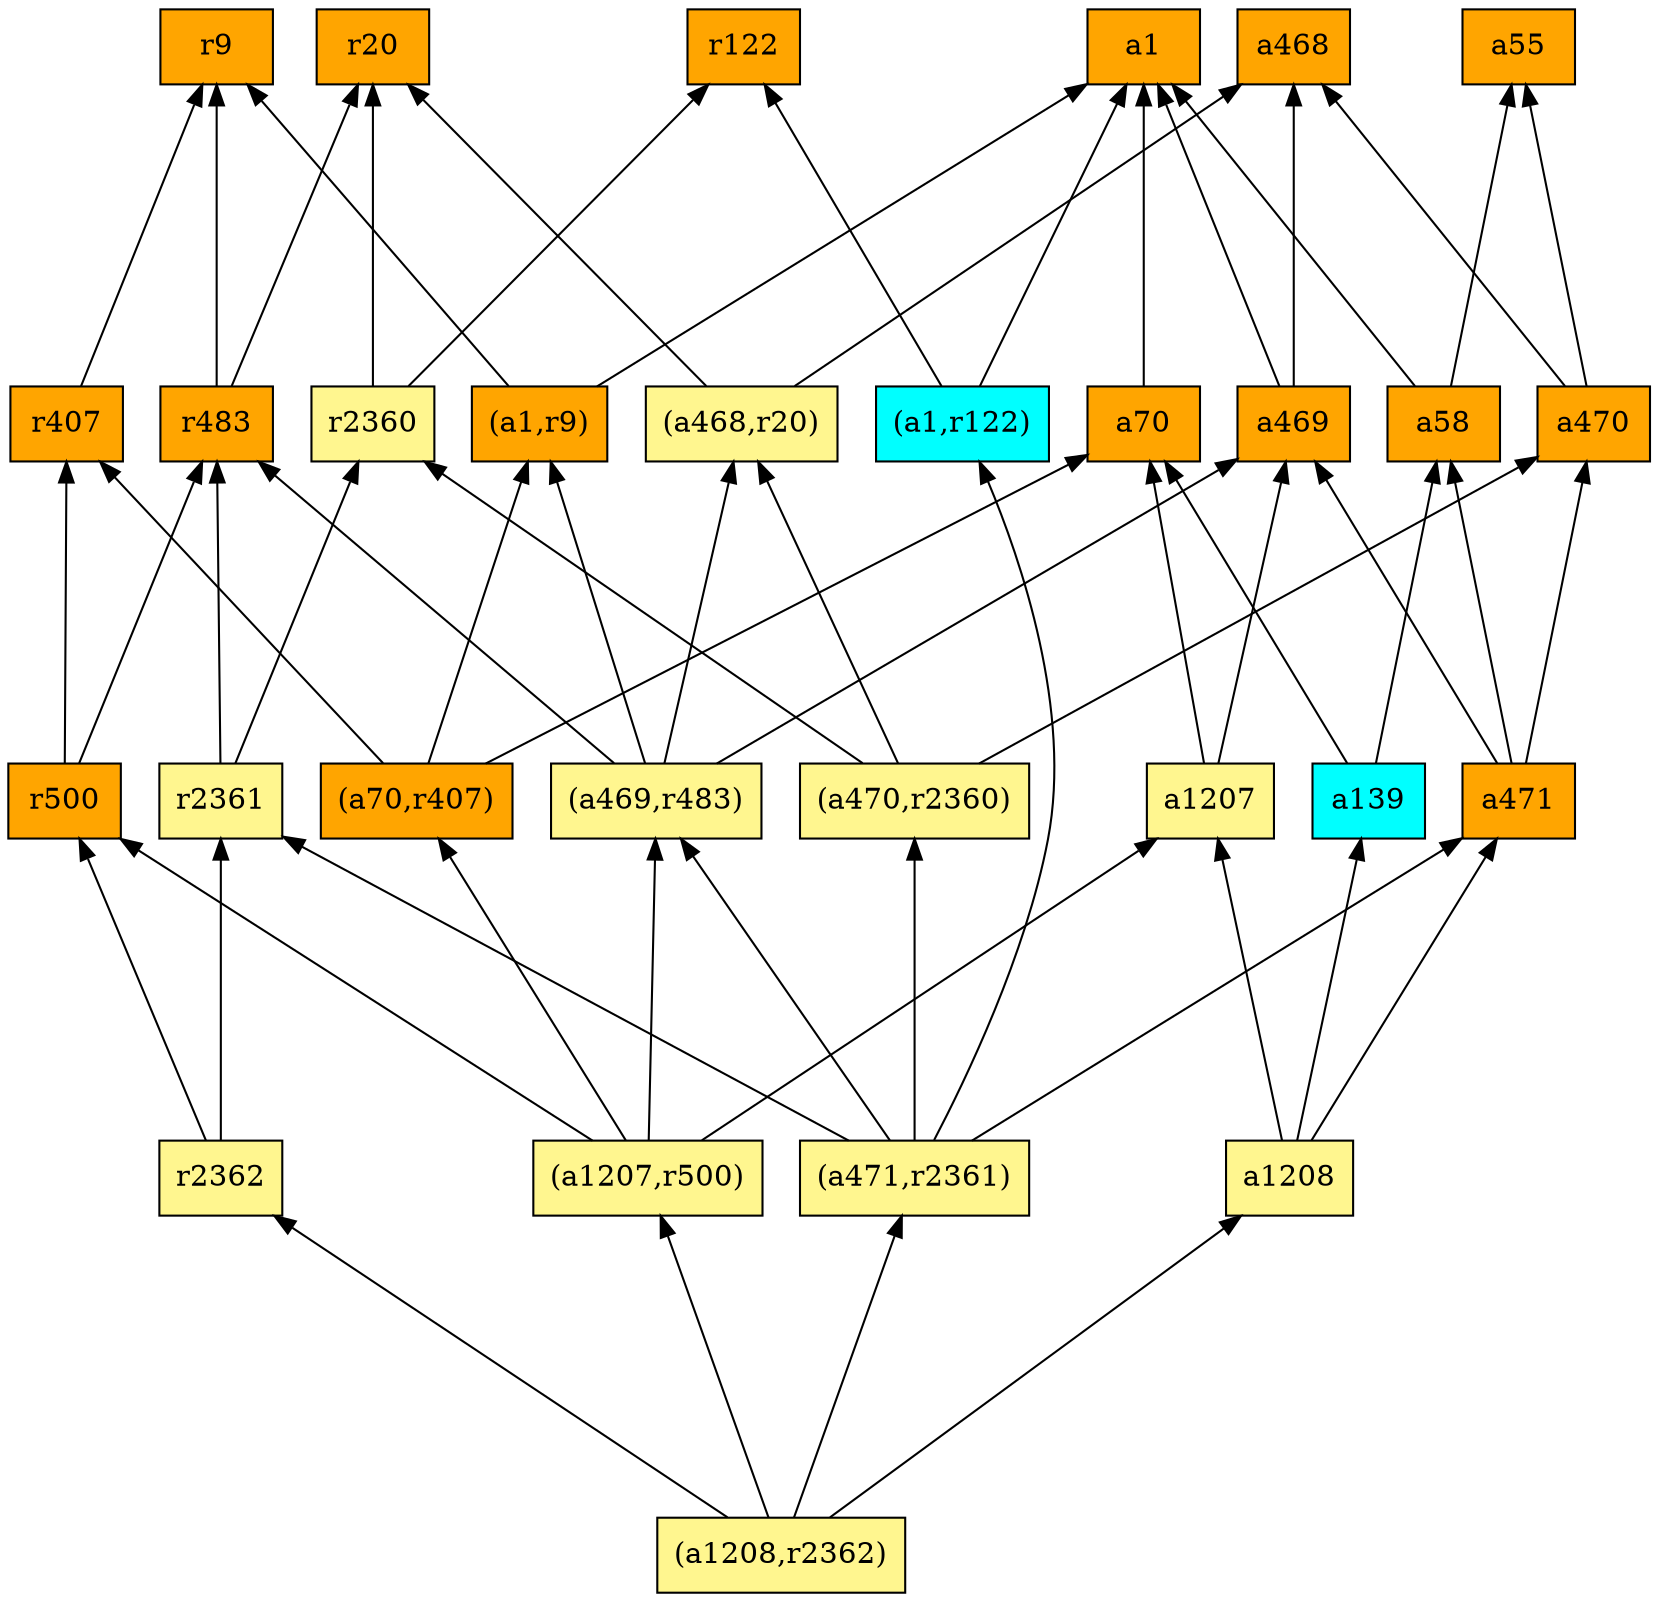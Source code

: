 digraph G {
rankdir=BT;ranksep="2.0";
"(a1,r9)" [shape=record,fillcolor=orange,style=filled,label="{(a1,r9)}"];
"a471" [shape=record,fillcolor=orange,style=filled,label="{a471}"];
"a58" [shape=record,fillcolor=orange,style=filled,label="{a58}"];
"a469" [shape=record,fillcolor=orange,style=filled,label="{a469}"];
"r2360" [shape=record,fillcolor=khaki1,style=filled,label="{r2360}"];
"r500" [shape=record,fillcolor=orange,style=filled,label="{r500}"];
"(a468,r20)" [shape=record,fillcolor=khaki1,style=filled,label="{(a468,r20)}"];
"(a1208,r2362)" [shape=record,fillcolor=khaki1,style=filled,label="{(a1208,r2362)}"];
"(a469,r483)" [shape=record,fillcolor=khaki1,style=filled,label="{(a469,r483)}"];
"r483" [shape=record,fillcolor=orange,style=filled,label="{r483}"];
"a1207" [shape=record,fillcolor=khaki1,style=filled,label="{a1207}"];
"r2362" [shape=record,fillcolor=khaki1,style=filled,label="{r2362}"];
"(a70,r407)" [shape=record,fillcolor=orange,style=filled,label="{(a70,r407)}"];
"r9" [shape=record,fillcolor=orange,style=filled,label="{r9}"];
"r2361" [shape=record,fillcolor=khaki1,style=filled,label="{r2361}"];
"(a471,r2361)" [shape=record,fillcolor=khaki1,style=filled,label="{(a471,r2361)}"];
"a1" [shape=record,fillcolor=orange,style=filled,label="{a1}"];
"(a1207,r500)" [shape=record,fillcolor=khaki1,style=filled,label="{(a1207,r500)}"];
"r122" [shape=record,fillcolor=orange,style=filled,label="{r122}"];
"(a470,r2360)" [shape=record,fillcolor=khaki1,style=filled,label="{(a470,r2360)}"];
"a70" [shape=record,fillcolor=orange,style=filled,label="{a70}"];
"a55" [shape=record,fillcolor=orange,style=filled,label="{a55}"];
"a468" [shape=record,fillcolor=orange,style=filled,label="{a468}"];
"a1208" [shape=record,fillcolor=khaki1,style=filled,label="{a1208}"];
"(a1,r122)" [shape=record,fillcolor=cyan,style=filled,label="{(a1,r122)}"];
"a139" [shape=record,fillcolor=cyan,style=filled,label="{a139}"];
"r20" [shape=record,fillcolor=orange,style=filled,label="{r20}"];
"r407" [shape=record,fillcolor=orange,style=filled,label="{r407}"];
"a470" [shape=record,fillcolor=orange,style=filled,label="{a470}"];
"(a1,r9)" -> "r9"
"(a1,r9)" -> "a1"
"a471" -> "a58"
"a471" -> "a469"
"a471" -> "a470"
"a58" -> "a1"
"a58" -> "a55"
"a469" -> "a1"
"a469" -> "a468"
"r2360" -> "r122"
"r2360" -> "r20"
"r500" -> "r483"
"r500" -> "r407"
"(a468,r20)" -> "a468"
"(a468,r20)" -> "r20"
"(a1208,r2362)" -> "(a1207,r500)"
"(a1208,r2362)" -> "a1208"
"(a1208,r2362)" -> "r2362"
"(a1208,r2362)" -> "(a471,r2361)"
"(a469,r483)" -> "(a1,r9)"
"(a469,r483)" -> "r483"
"(a469,r483)" -> "a469"
"(a469,r483)" -> "(a468,r20)"
"r483" -> "r9"
"r483" -> "r20"
"a1207" -> "a469"
"a1207" -> "a70"
"r2362" -> "r2361"
"r2362" -> "r500"
"(a70,r407)" -> "(a1,r9)"
"(a70,r407)" -> "a70"
"(a70,r407)" -> "r407"
"r2361" -> "r2360"
"r2361" -> "r483"
"(a471,r2361)" -> "a471"
"(a471,r2361)" -> "(a470,r2360)"
"(a471,r2361)" -> "(a469,r483)"
"(a471,r2361)" -> "(a1,r122)"
"(a471,r2361)" -> "r2361"
"(a1207,r500)" -> "r500"
"(a1207,r500)" -> "(a469,r483)"
"(a1207,r500)" -> "a1207"
"(a1207,r500)" -> "(a70,r407)"
"(a470,r2360)" -> "r2360"
"(a470,r2360)" -> "(a468,r20)"
"(a470,r2360)" -> "a470"
"a70" -> "a1"
"a1208" -> "a471"
"a1208" -> "a1207"
"a1208" -> "a139"
"(a1,r122)" -> "a1"
"(a1,r122)" -> "r122"
"a139" -> "a58"
"a139" -> "a70"
"r407" -> "r9"
"a470" -> "a468"
"a470" -> "a55"
}
